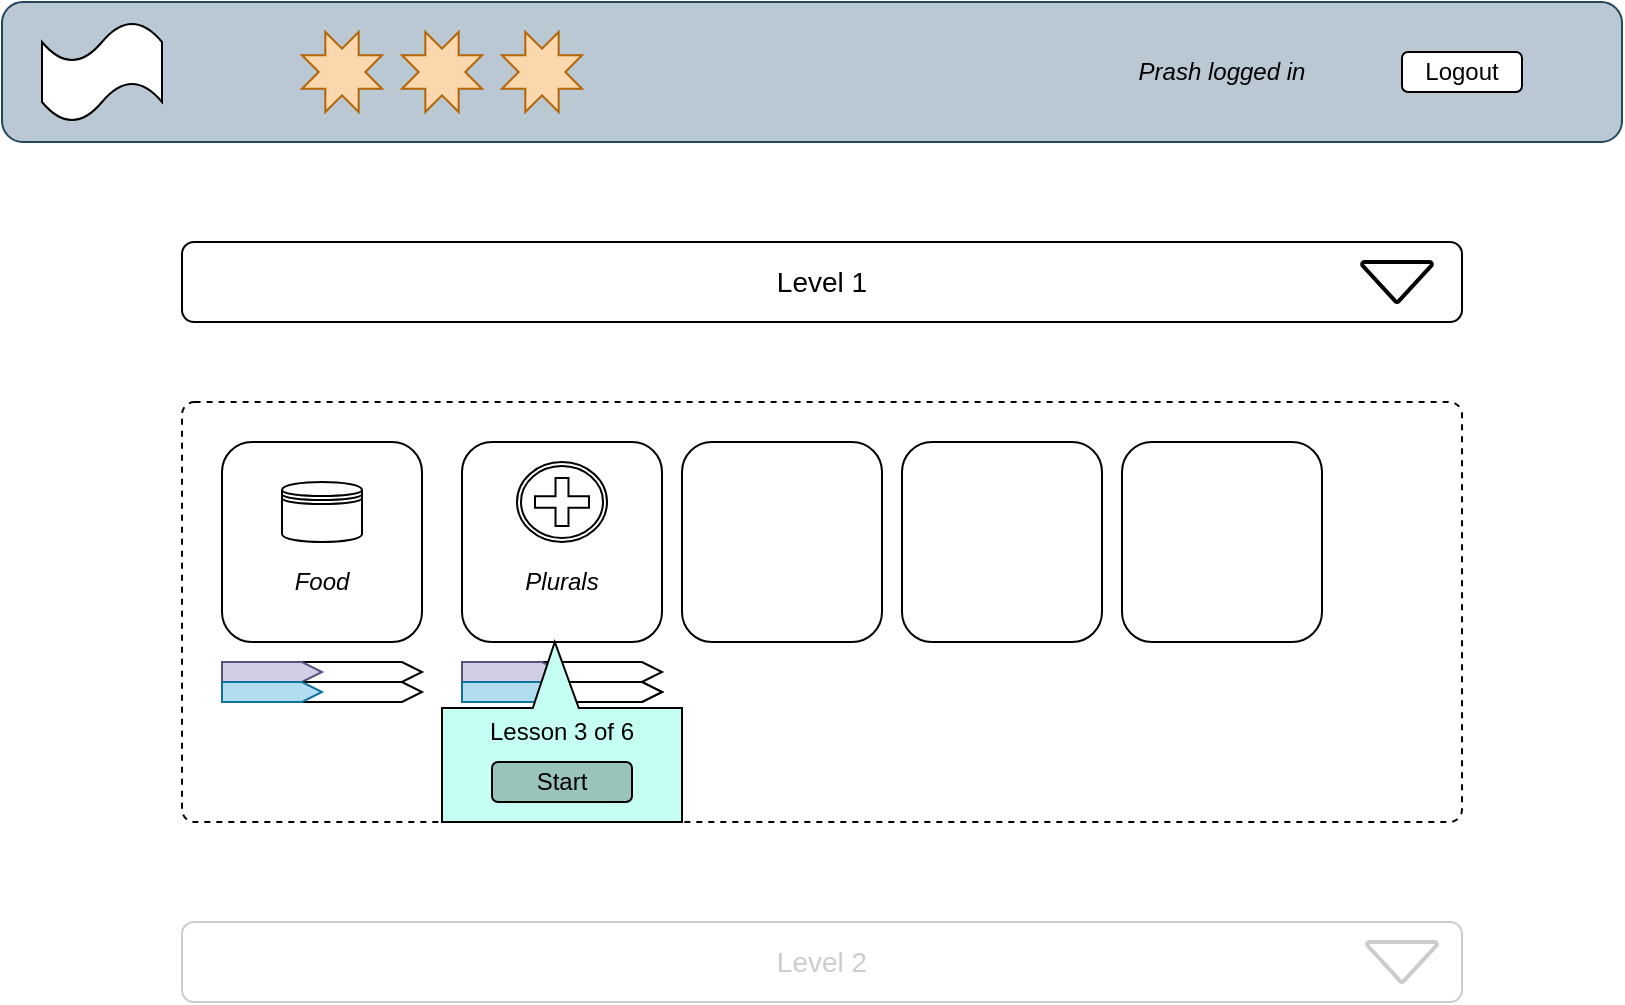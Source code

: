 <mxfile version="10.6.7" type="device"><diagram id="TbzsGOx0qKTeCOWzwA5v" name="Front page"><mxGraphModel dx="839" dy="572" grid="1" gridSize="10" guides="1" tooltips="1" connect="1" arrows="1" fold="1" page="1" pageScale="1" pageWidth="827" pageHeight="1169" math="0" shadow="0"><root><mxCell id="0"/><mxCell id="1" parent="0"/><mxCell id="vP-zA1JkzC_oZSgQgsL_-8" value="&lt;font style=&quot;font-size: 14px&quot;&gt;Level 1&lt;/font&gt;" style="rounded=1;whiteSpace=wrap;html=1;" vertex="1" parent="1"><mxGeometry x="100" y="150" width="640" height="40" as="geometry"/></mxCell><mxCell id="vP-zA1JkzC_oZSgQgsL_-9" value="" style="strokeWidth=2;html=1;shape=mxgraph.flowchart.merge_or_storage;whiteSpace=wrap;" vertex="1" parent="1"><mxGeometry x="690" y="160" width="35" height="20" as="geometry"/></mxCell><mxCell id="vP-zA1JkzC_oZSgQgsL_-11" value="" style="rounded=1;whiteSpace=wrap;html=1;arcSize=3;dashed=1;" vertex="1" parent="1"><mxGeometry x="100" y="230" width="640" height="210" as="geometry"/></mxCell><mxCell id="vP-zA1JkzC_oZSgQgsL_-18" value="" style="group" vertex="1" connectable="0" parent="1"><mxGeometry x="120" y="360" width="100" height="10" as="geometry"/></mxCell><mxCell id="vP-zA1JkzC_oZSgQgsL_-15" value="" style="html=1;shadow=0;dashed=0;align=center;verticalAlign=middle;shape=mxgraph.arrows2.arrow;dy=0;dx=10;notch=0;" vertex="1" parent="vP-zA1JkzC_oZSgQgsL_-18"><mxGeometry width="100" height="10" as="geometry"/></mxCell><mxCell id="vP-zA1JkzC_oZSgQgsL_-17" value="" style="html=1;shadow=0;dashed=0;align=center;verticalAlign=middle;shape=mxgraph.arrows2.arrow;dy=0;dx=10;notch=0;fillColor=#d0cee2;strokeColor=#56517e;" vertex="1" parent="vP-zA1JkzC_oZSgQgsL_-18"><mxGeometry width="50" height="10" as="geometry"/></mxCell><mxCell id="vP-zA1JkzC_oZSgQgsL_-19" value="" style="group" vertex="1" connectable="0" parent="1"><mxGeometry x="120" y="370" width="100" height="10" as="geometry"/></mxCell><mxCell id="vP-zA1JkzC_oZSgQgsL_-20" value="" style="html=1;shadow=0;dashed=0;align=center;verticalAlign=middle;shape=mxgraph.arrows2.arrow;dy=0;dx=10;notch=0;" vertex="1" parent="vP-zA1JkzC_oZSgQgsL_-19"><mxGeometry width="100" height="10" as="geometry"/></mxCell><mxCell id="vP-zA1JkzC_oZSgQgsL_-21" value="" style="html=1;shadow=0;dashed=0;align=center;verticalAlign=middle;shape=mxgraph.arrows2.arrow;dy=0;dx=10;notch=0;fillColor=#b1ddf0;strokeColor=#10739e;" vertex="1" parent="vP-zA1JkzC_oZSgQgsL_-19"><mxGeometry width="50" height="10" as="geometry"/></mxCell><mxCell id="vP-zA1JkzC_oZSgQgsL_-22" value="" style="group" vertex="1" connectable="0" parent="1"><mxGeometry x="120" y="250" width="100" height="100" as="geometry"/></mxCell><mxCell id="vP-zA1JkzC_oZSgQgsL_-12" value="" style="rounded=1;whiteSpace=wrap;html=1;" vertex="1" parent="vP-zA1JkzC_oZSgQgsL_-22"><mxGeometry width="100" height="100" as="geometry"/></mxCell><mxCell id="vP-zA1JkzC_oZSgQgsL_-13" value="" style="shape=datastore;whiteSpace=wrap;html=1;" vertex="1" parent="vP-zA1JkzC_oZSgQgsL_-22"><mxGeometry x="30" y="20" width="40" height="30" as="geometry"/></mxCell><UserObject label="Food" placeholders="1" name="Variable" id="vP-zA1JkzC_oZSgQgsL_-14"><mxCell style="text;html=1;strokeColor=none;fillColor=none;align=center;verticalAlign=middle;whiteSpace=wrap;overflow=hidden;fontStyle=2" vertex="1" parent="vP-zA1JkzC_oZSgQgsL_-22"><mxGeometry y="60" width="100" height="20" as="geometry"/></mxCell></UserObject><mxCell id="vP-zA1JkzC_oZSgQgsL_-24" value="" style="group" vertex="1" connectable="0" parent="1"><mxGeometry x="240" y="250" width="100" height="100" as="geometry"/></mxCell><mxCell id="vP-zA1JkzC_oZSgQgsL_-25" value="" style="rounded=1;whiteSpace=wrap;html=1;" vertex="1" parent="vP-zA1JkzC_oZSgQgsL_-24"><mxGeometry width="100" height="100" as="geometry"/></mxCell><UserObject label="Plurals" placeholders="1" name="Variable" id="vP-zA1JkzC_oZSgQgsL_-27"><mxCell style="text;html=1;strokeColor=none;fillColor=none;align=center;verticalAlign=middle;whiteSpace=wrap;overflow=hidden;fontStyle=2" vertex="1" parent="vP-zA1JkzC_oZSgQgsL_-24"><mxGeometry y="60" width="100" height="20" as="geometry"/></mxCell></UserObject><mxCell id="vP-zA1JkzC_oZSgQgsL_-28" value="" style="shape=mxgraph.bpmn.shape;html=1;verticalLabelPosition=bottom;labelBackgroundColor=#ffffff;verticalAlign=top;align=center;perimeter=ellipsePerimeter;outlineConnect=0;outline=boundInt;symbol=parallelMultiple;" vertex="1" parent="vP-zA1JkzC_oZSgQgsL_-24"><mxGeometry x="27.5" y="10" width="45" height="40" as="geometry"/></mxCell><mxCell id="vP-zA1JkzC_oZSgQgsL_-29" value="" style="html=1;shadow=0;dashed=0;align=center;verticalAlign=middle;shape=mxgraph.arrows2.arrow;dy=0;dx=10;notch=0;" vertex="1" parent="1"><mxGeometry x="240" y="370" width="100" height="10" as="geometry"/></mxCell><mxCell id="vP-zA1JkzC_oZSgQgsL_-30" value="" style="group" vertex="1" connectable="0" parent="1"><mxGeometry x="240" y="360" width="100" height="10" as="geometry"/></mxCell><mxCell id="vP-zA1JkzC_oZSgQgsL_-31" value="" style="html=1;shadow=0;dashed=0;align=center;verticalAlign=middle;shape=mxgraph.arrows2.arrow;dy=0;dx=10;notch=0;" vertex="1" parent="vP-zA1JkzC_oZSgQgsL_-30"><mxGeometry width="100" height="10" as="geometry"/></mxCell><mxCell id="vP-zA1JkzC_oZSgQgsL_-32" value="" style="html=1;shadow=0;dashed=0;align=center;verticalAlign=middle;shape=mxgraph.arrows2.arrow;dy=0;dx=10;notch=0;fillColor=#d0cee2;strokeColor=#56517e;" vertex="1" parent="vP-zA1JkzC_oZSgQgsL_-30"><mxGeometry width="50" height="10" as="geometry"/></mxCell><mxCell id="vP-zA1JkzC_oZSgQgsL_-33" value="" style="group" vertex="1" connectable="0" parent="1"><mxGeometry x="240" y="370" width="100" height="10" as="geometry"/></mxCell><mxCell id="vP-zA1JkzC_oZSgQgsL_-34" value="" style="html=1;shadow=0;dashed=0;align=center;verticalAlign=middle;shape=mxgraph.arrows2.arrow;dy=0;dx=10;notch=0;" vertex="1" parent="vP-zA1JkzC_oZSgQgsL_-33"><mxGeometry width="100" height="10" as="geometry"/></mxCell><mxCell id="vP-zA1JkzC_oZSgQgsL_-35" value="" style="html=1;shadow=0;dashed=0;align=center;verticalAlign=middle;shape=mxgraph.arrows2.arrow;dy=0;dx=10;notch=0;fillColor=#b1ddf0;strokeColor=#10739e;" vertex="1" parent="vP-zA1JkzC_oZSgQgsL_-33"><mxGeometry width="50" height="10" as="geometry"/></mxCell><mxCell id="vP-zA1JkzC_oZSgQgsL_-38" value="" style="rounded=1;whiteSpace=wrap;html=1;" vertex="1" parent="1"><mxGeometry x="350" y="250" width="100" height="100" as="geometry"/></mxCell><mxCell id="vP-zA1JkzC_oZSgQgsL_-39" value="" style="rounded=1;whiteSpace=wrap;html=1;" vertex="1" parent="1"><mxGeometry x="460" y="250" width="100" height="100" as="geometry"/></mxCell><mxCell id="vP-zA1JkzC_oZSgQgsL_-40" value="" style="rounded=1;whiteSpace=wrap;html=1;" vertex="1" parent="1"><mxGeometry x="570" y="250" width="100" height="100" as="geometry"/></mxCell><mxCell id="vP-zA1JkzC_oZSgQgsL_-42" value="&lt;font style=&quot;font-size: 14px&quot; color=&quot;#cccccc&quot;&gt;Level 2&lt;/font&gt;" style="rounded=1;whiteSpace=wrap;html=1;strokeColor=#CCCCCC;" vertex="1" parent="1"><mxGeometry x="100" y="490" width="640" height="40" as="geometry"/></mxCell><mxCell id="vP-zA1JkzC_oZSgQgsL_-43" value="" style="strokeWidth=2;html=1;shape=mxgraph.flowchart.merge_or_storage;whiteSpace=wrap;strokeColor=#CCCCCC;" vertex="1" parent="1"><mxGeometry x="692.5" y="500" width="35" height="20" as="geometry"/></mxCell><mxCell id="vP-zA1JkzC_oZSgQgsL_-44" value="" style="shape=callout;whiteSpace=wrap;html=1;perimeter=calloutPerimeter;strokeColor=#000000;size=33;position=0.43;position2=0.53;base=23;rotation=180;fillColor=#C5FFF4;" vertex="1" parent="1"><mxGeometry x="230" y="350" width="120" height="90" as="geometry"/></mxCell><mxCell id="vP-zA1JkzC_oZSgQgsL_-45" value="Lesson 3 of 6" style="text;html=1;strokeColor=none;fillColor=none;align=center;verticalAlign=middle;whiteSpace=wrap;rounded=0;" vertex="1" parent="1"><mxGeometry x="245" y="385" width="90" height="20" as="geometry"/></mxCell><mxCell id="vP-zA1JkzC_oZSgQgsL_-46" value="Start" style="rounded=1;whiteSpace=wrap;html=1;strokeColor=#000000;fillColor=#98C4BC;" vertex="1" parent="1"><mxGeometry x="255" y="410" width="70" height="20" as="geometry"/></mxCell><mxCell id="OL4GhzDsiHWXM2S26SWW-1" value="" style="group" vertex="1" connectable="0" parent="1"><mxGeometry x="10" y="30" width="810" height="70" as="geometry"/></mxCell><mxCell id="vP-zA1JkzC_oZSgQgsL_-1" value="" style="rounded=1;whiteSpace=wrap;html=1;fillColor=#bac8d3;strokeColor=#23445d;" vertex="1" parent="OL4GhzDsiHWXM2S26SWW-1"><mxGeometry width="810" height="70" as="geometry"/></mxCell><mxCell id="vP-zA1JkzC_oZSgQgsL_-2" value="" style="shape=tape;whiteSpace=wrap;html=1;" vertex="1" parent="OL4GhzDsiHWXM2S26SWW-1"><mxGeometry x="20" y="10" width="60" height="50" as="geometry"/></mxCell><mxCell id="vP-zA1JkzC_oZSgQgsL_-3" value="" style="verticalLabelPosition=bottom;verticalAlign=top;html=1;shape=mxgraph.basic.8_point_star;fillColor=#fad7ac;strokeColor=#b46504;" vertex="1" parent="OL4GhzDsiHWXM2S26SWW-1"><mxGeometry x="150" y="15" width="40" height="40" as="geometry"/></mxCell><mxCell id="vP-zA1JkzC_oZSgQgsL_-4" value="" style="verticalLabelPosition=bottom;verticalAlign=top;html=1;shape=mxgraph.basic.8_point_star;fillColor=#fad7ac;strokeColor=#b46504;" vertex="1" parent="OL4GhzDsiHWXM2S26SWW-1"><mxGeometry x="200" y="15" width="40" height="40" as="geometry"/></mxCell><mxCell id="vP-zA1JkzC_oZSgQgsL_-5" value="" style="verticalLabelPosition=bottom;verticalAlign=top;html=1;shape=mxgraph.basic.8_point_star;fillColor=#fad7ac;strokeColor=#b46504;" vertex="1" parent="OL4GhzDsiHWXM2S26SWW-1"><mxGeometry x="250" y="15" width="40" height="40" as="geometry"/></mxCell><UserObject label="Prash logged in" placeholders="1" name="Variable" id="vP-zA1JkzC_oZSgQgsL_-6"><mxCell style="text;html=1;strokeColor=none;fillColor=none;align=center;verticalAlign=middle;whiteSpace=wrap;overflow=hidden;fontStyle=2" vertex="1" parent="OL4GhzDsiHWXM2S26SWW-1"><mxGeometry x="560" y="25" width="100" height="20" as="geometry"/></mxCell></UserObject><mxCell id="vP-zA1JkzC_oZSgQgsL_-7" value="Logout" style="rounded=1;whiteSpace=wrap;html=1;" vertex="1" parent="OL4GhzDsiHWXM2S26SWW-1"><mxGeometry x="700" y="25" width="60" height="20" as="geometry"/></mxCell></root></mxGraphModel></diagram><diagram id="tBMb5upU8d-76Aus8MZR" name="Question page"><mxGraphModel dx="839" dy="572" grid="1" gridSize="10" guides="1" tooltips="1" connect="1" arrows="1" fold="1" page="1" pageScale="1" pageWidth="827" pageHeight="1169" math="0" shadow="0"><root><mxCell id="-Qj9XclVAOMW4YdOxpsS-0"/><mxCell id="-Qj9XclVAOMW4YdOxpsS-1" parent="-Qj9XclVAOMW4YdOxpsS-0"/><mxCell id="9bl290ENChbRsxobuc2B-0" value="" style="group" vertex="1" connectable="0" parent="-Qj9XclVAOMW4YdOxpsS-1"><mxGeometry x="20" y="40" width="810" height="70" as="geometry"/></mxCell><mxCell id="9bl290ENChbRsxobuc2B-1" value="" style="rounded=1;whiteSpace=wrap;html=1;fillColor=#bac8d3;strokeColor=#23445d;" vertex="1" parent="9bl290ENChbRsxobuc2B-0"><mxGeometry width="810" height="70" as="geometry"/></mxCell><mxCell id="9bl290ENChbRsxobuc2B-2" value="" style="shape=tape;whiteSpace=wrap;html=1;" vertex="1" parent="9bl290ENChbRsxobuc2B-0"><mxGeometry x="20" y="10" width="60" height="50" as="geometry"/></mxCell><mxCell id="9bl290ENChbRsxobuc2B-3" value="" style="verticalLabelPosition=bottom;verticalAlign=top;html=1;shape=mxgraph.basic.8_point_star;fillColor=#fad7ac;strokeColor=#b46504;" vertex="1" parent="9bl290ENChbRsxobuc2B-0"><mxGeometry x="150" y="15" width="40" height="40" as="geometry"/></mxCell><mxCell id="9bl290ENChbRsxobuc2B-4" value="" style="verticalLabelPosition=bottom;verticalAlign=top;html=1;shape=mxgraph.basic.8_point_star;fillColor=#fad7ac;strokeColor=#b46504;" vertex="1" parent="9bl290ENChbRsxobuc2B-0"><mxGeometry x="200" y="15" width="40" height="40" as="geometry"/></mxCell><mxCell id="9bl290ENChbRsxobuc2B-5" value="" style="verticalLabelPosition=bottom;verticalAlign=top;html=1;shape=mxgraph.basic.8_point_star;fillColor=#fad7ac;strokeColor=#b46504;" vertex="1" parent="9bl290ENChbRsxobuc2B-0"><mxGeometry x="250" y="15" width="40" height="40" as="geometry"/></mxCell><UserObject label="Prash logged in" placeholders="1" name="Variable" id="9bl290ENChbRsxobuc2B-6"><mxCell style="text;html=1;strokeColor=none;fillColor=none;align=center;verticalAlign=middle;whiteSpace=wrap;overflow=hidden;fontStyle=2" vertex="1" parent="9bl290ENChbRsxobuc2B-0"><mxGeometry x="560" y="25" width="100" height="20" as="geometry"/></mxCell></UserObject><mxCell id="9bl290ENChbRsxobuc2B-7" value="Logout" style="rounded=1;whiteSpace=wrap;html=1;" vertex="1" parent="9bl290ENChbRsxobuc2B-0"><mxGeometry x="700" y="25" width="60" height="20" as="geometry"/></mxCell><mxCell id="HQCqmgdZt_ZjDUNpNnnO-0" value="" style="group" vertex="1" connectable="0" parent="-Qj9XclVAOMW4YdOxpsS-1"><mxGeometry x="90" y="128" width="640" height="50" as="geometry"/></mxCell><mxCell id="HQCqmgdZt_ZjDUNpNnnO-1" value="" style="html=1;shadow=0;dashed=0;align=center;verticalAlign=middle;shape=mxgraph.arrows2.arrow;dy=0;dx=10;notch=0;" vertex="1" parent="HQCqmgdZt_ZjDUNpNnnO-0"><mxGeometry y="20" width="640" height="20" as="geometry"/></mxCell><mxCell id="HQCqmgdZt_ZjDUNpNnnO-2" value="" style="html=1;shadow=0;dashed=0;align=center;verticalAlign=middle;shape=mxgraph.arrows2.arrow;dy=0;dx=10;notch=0;fillColor=#b1ddf0;strokeColor=#10739e;" vertex="1" parent="HQCqmgdZt_ZjDUNpNnnO-0"><mxGeometry y="20" width="329.143" height="20" as="geometry"/></mxCell><mxCell id="IjgWFAcCkvrc4A_VsGq--2" value="" style="group" vertex="1" connectable="0" parent="-Qj9XclVAOMW4YdOxpsS-1"><mxGeometry x="93" y="440" width="640" height="50" as="geometry"/></mxCell><mxCell id="IjgWFAcCkvrc4A_VsGq--0" value="&lt;font style=&quot;font-size: 14px&quot;&gt;You are correct!&lt;/font&gt;" style="rounded=1;whiteSpace=wrap;html=1;fillColor=#97D077;strokeColor=#82b366;" vertex="1" parent="IjgWFAcCkvrc4A_VsGq--2"><mxGeometry width="640" height="50" as="geometry"/></mxCell><mxCell id="IjgWFAcCkvrc4A_VsGq--1" value="" style="verticalLabelPosition=bottom;verticalAlign=top;html=1;shape=mxgraph.basic.tick;strokeColor=#000000;fillColor=#97D077;" vertex="1" parent="IjgWFAcCkvrc4A_VsGq--2"><mxGeometry x="37" y="12.5" width="25" height="25" as="geometry"/></mxCell><mxCell id="IjgWFAcCkvrc4A_VsGq--7" value="Continue" style="rounded=1;whiteSpace=wrap;html=1;fillColor=#d5e8d4;strokeColor=#82b366;" vertex="1" parent="IjgWFAcCkvrc4A_VsGq--2"><mxGeometry x="557" y="12.5" width="60" height="20" as="geometry"/></mxCell><mxCell id="IjgWFAcCkvrc4A_VsGq--9" value="" style="group" vertex="1" connectable="0" parent="-Qj9XclVAOMW4YdOxpsS-1"><mxGeometry x="93" y="500" width="640" height="50" as="geometry"/></mxCell><mxCell id="IjgWFAcCkvrc4A_VsGq--4" value="&lt;font style=&quot;font-size: 14px&quot;&gt;Correct solution:&lt;br&gt;......&lt;br&gt;&lt;/font&gt;" style="rounded=1;whiteSpace=wrap;html=1;fillColor=#e51400;strokeColor=#B20000;fontColor=#ffffff;" vertex="1" parent="IjgWFAcCkvrc4A_VsGq--9"><mxGeometry width="640" height="50" as="geometry"/></mxCell><mxCell id="IjgWFAcCkvrc4A_VsGq--6" value="" style="verticalLabelPosition=bottom;verticalAlign=top;html=1;shape=mxgraph.basic.x;strokeColor=#FFFFFF;fillColor=#FF3333;" vertex="1" parent="IjgWFAcCkvrc4A_VsGq--9"><mxGeometry x="37" y="10" width="20" height="20" as="geometry"/></mxCell><mxCell id="IjgWFAcCkvrc4A_VsGq--8" value="Continue" style="rounded=1;whiteSpace=wrap;html=1;fillColor=#d5e8d4;strokeColor=#82b366;" vertex="1" parent="IjgWFAcCkvrc4A_VsGq--9"><mxGeometry x="557" y="13" width="60" height="20" as="geometry"/></mxCell><mxCell id="IjgWFAcCkvrc4A_VsGq--10" value="" style="group" vertex="1" connectable="0" parent="-Qj9XclVAOMW4YdOxpsS-1"><mxGeometry x="93" y="210" width="640" height="210" as="geometry"/></mxCell><mxCell id="3agmF_iIl0qHNM1EGFrP-0" value="" style="rounded=1;whiteSpace=wrap;html=1;arcSize=3;dashed=1;" vertex="1" parent="IjgWFAcCkvrc4A_VsGq--10"><mxGeometry width="640" height="210" as="geometry"/></mxCell><mxCell id="3agmF_iIl0qHNM1EGFrP-8" value="Check" style="rounded=1;whiteSpace=wrap;html=1;fillColor=#d5e8d4;strokeColor=#82b366;" vertex="1" parent="IjgWFAcCkvrc4A_VsGq--10"><mxGeometry x="557" y="180" width="60" height="20" as="geometry"/></mxCell></root></mxGraphModel></diagram></mxfile>